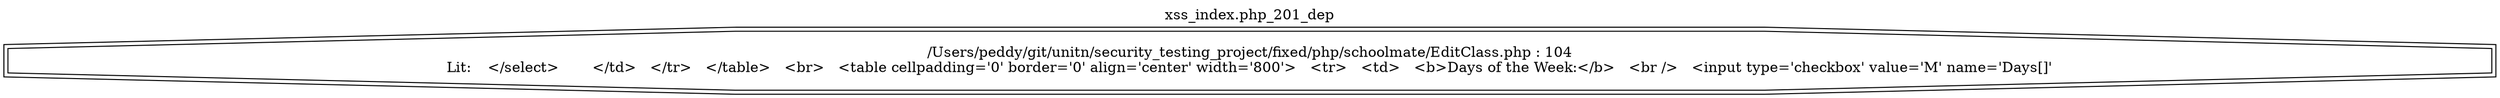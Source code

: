 digraph cfg {
  label="xss_index.php_201_dep";
  labelloc=t;
  n1 [shape=doubleoctagon, label="/Users/peddy/git/unitn/security_testing_project/fixed/php/schoolmate/EditClass.php : 104\nLit: 	 </select>	</td>   </tr>   </table>   <br>   <table cellpadding='0' border='0' align='center' width='800'>   <tr>   <td>   <b>Days of the Week:</b>   <br />   <input type='checkbox' value='M' name='Days[]'\n"];
}
